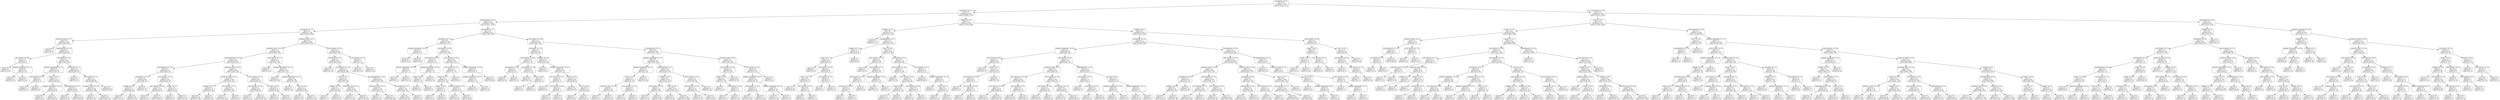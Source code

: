 digraph Tree {
node [shape=box, style="rounded", color="black", fontname=helvetica] ;
edge [fontname=helvetica] ;
0 [label="aromaticity <= 0.2\ngini = 0.4\nsamples = 7538\nvalue = [8739, 3177]"] ;
1 [label="aromaticity <= -0.3\ngini = 0.4\nsamples = 4764\nvalue = [5806, 1713]"] ;
0 -> 1 [labeldistance=2.5, labelangle=45, headlabel="True"] ;
2 [label="hydrophobicity <= 0.3\ngini = 0.4\nsamples = 2309\nvalue = [2472, 1204]"] ;
1 -> 2 ;
3 [label="aromaticity <= -1.5\ngini = 0.4\nsamples = 1730\nvalue = [2074, 665]"] ;
2 -> 3 ;
4 [label="isoelectric_point <= -1.7\ngini = 0.2\nsamples = 476\nvalue = [679, 68]"] ;
3 -> 4 ;
5 [label="gini = 0.0\nsamples = 2\nvalue = [0, 2]"] ;
4 -> 5 ;
6 [label="hydrophobicity <= -2.9\ngini = 0.2\nsamples = 474\nvalue = [679, 66]"] ;
4 -> 6 ;
7 [label="end_position <= -0.8\ngini = 0.5\nsamples = 7\nvalue = [4, 6]"] ;
6 -> 7 ;
8 [label="gini = 0.0\nsamples = 2\nvalue = [3, 0]"] ;
7 -> 8 ;
9 [label="kolaskar_tongaonkar <= -1.7\ngini = 0.2\nsamples = 5\nvalue = [1, 6]"] ;
7 -> 9 ;
10 [label="gini = 0.0\nsamples = 1\nvalue = [1, 0]"] ;
9 -> 10 ;
11 [label="gini = 0.0\nsamples = 4\nvalue = [0, 6]"] ;
9 -> 11 ;
12 [label="aromaticity <= -2.2\ngini = 0.1\nsamples = 467\nvalue = [675, 60]"] ;
6 -> 12 ;
13 [label="kolaskar_tongaonkar <= -2.2\ngini = 0.0\nsamples = 233\nvalue = [367, 9]"] ;
12 -> 13 ;
14 [label="start_position <= -0.7\ngini = 0.4\nsamples = 2\nvalue = [2, 1]"] ;
13 -> 14 ;
15 [label="gini = 0.0\nsamples = 1\nvalue = [0, 1]"] ;
14 -> 15 ;
16 [label="gini = 0.0\nsamples = 1\nvalue = [2, 0]"] ;
14 -> 16 ;
17 [label="parker <= -0.4\ngini = 0.0\nsamples = 231\nvalue = [365, 8]"] ;
13 -> 17 ;
18 [label="kolaskar_tongaonkar <= -0.4\ngini = 0.1\nsamples = 36\nvalue = [49, 4]"] ;
17 -> 18 ;
19 [label="gini = 0.0\nsamples = 1\nvalue = [0, 2]"] ;
18 -> 19 ;
20 [label="gini = 0.1\nsamples = 35\nvalue = [49, 2]"] ;
18 -> 20 ;
21 [label="hydrophobicity <= -0.7\ngini = 0.0\nsamples = 195\nvalue = [316, 4]"] ;
17 -> 21 ;
22 [label="gini = 0.1\nsamples = 51\nvalue = [72, 4]"] ;
21 -> 22 ;
23 [label="gini = 0.0\nsamples = 144\nvalue = [244, 0]"] ;
21 -> 23 ;
24 [label="aromaticity <= -2.1\ngini = 0.2\nsamples = 234\nvalue = [308, 51]"] ;
12 -> 24 ;
25 [label="gini = 0.0\nsamples = 3\nvalue = [0, 3]"] ;
24 -> 25 ;
26 [label="end_position <= 1.1\ngini = 0.2\nsamples = 231\nvalue = [308, 48]"] ;
24 -> 26 ;
27 [label="isoelectric_point <= -0.2\ngini = 0.3\nsamples = 189\nvalue = [251, 48]"] ;
26 -> 27 ;
28 [label="gini = 0.3\nsamples = 12\nvalue = [3, 13]"] ;
27 -> 28 ;
29 [label="gini = 0.2\nsamples = 177\nvalue = [248, 35]"] ;
27 -> 29 ;
30 [label="gini = 0.0\nsamples = 42\nvalue = [57, 0]"] ;
26 -> 30 ;
31 [label="isoelectric_point <= 0.7\ngini = 0.4\nsamples = 1254\nvalue = [1395, 597]"] ;
3 -> 31 ;
32 [label="isoelectric_point <= -0.2\ngini = 0.5\nsamples = 600\nvalue = [558, 393]"] ;
31 -> 32 ;
33 [label="hydrophobicity <= -0.7\ngini = 0.4\nsamples = 504\nvalue = [528, 271]"] ;
32 -> 33 ;
34 [label="hydrophobicity <= -0.8\ngini = 0.3\nsamples = 211\nvalue = [281, 53]"] ;
33 -> 34 ;
35 [label="aromaticity <= -0.7\ngini = 0.4\nsamples = 84\nvalue = [88, 43]"] ;
34 -> 35 ;
36 [label="stability <= 0.5\ngini = 0.4\nsamples = 73\nvalue = [88, 26]"] ;
35 -> 36 ;
37 [label="gini = 0.5\nsamples = 17\nvalue = [14, 17]"] ;
36 -> 37 ;
38 [label="gini = 0.2\nsamples = 56\nvalue = [74, 9]"] ;
36 -> 38 ;
39 [label="gini = 0.0\nsamples = 11\nvalue = [0, 17]"] ;
35 -> 39 ;
40 [label="chou_fasman <= 1.6\ngini = 0.1\nsamples = 127\nvalue = [193, 10]"] ;
34 -> 40 ;
41 [label="start_position <= -0.8\ngini = 0.0\nsamples = 115\nvalue = [179, 4]"] ;
40 -> 41 ;
42 [label="gini = 0.0\nsamples = 1\nvalue = [0, 1]"] ;
41 -> 42 ;
43 [label="gini = 0.0\nsamples = 114\nvalue = [179, 3]"] ;
41 -> 43 ;
44 [label="parker <= 1.2\ngini = 0.4\nsamples = 12\nvalue = [14, 6]"] ;
40 -> 44 ;
45 [label="gini = 0.3\nsamples = 2\nvalue = [1, 4]"] ;
44 -> 45 ;
46 [label="gini = 0.2\nsamples = 10\nvalue = [13, 2]"] ;
44 -> 46 ;
47 [label="isoelectric_point <= -0.6\ngini = 0.5\nsamples = 293\nvalue = [247, 218]"] ;
33 -> 47 ;
48 [label="isoelectric_point <= -1.2\ngini = 0.5\nsamples = 198\nvalue = [119, 191]"] ;
47 -> 48 ;
49 [label="stability <= 0.1\ngini = 0.5\nsamples = 77\nvalue = [72, 46]"] ;
48 -> 49 ;
50 [label="gini = 0.4\nsamples = 68\nvalue = [72, 34]"] ;
49 -> 50 ;
51 [label="gini = 0.0\nsamples = 9\nvalue = [0, 12]"] ;
49 -> 51 ;
52 [label="end_position <= 1.5\ngini = 0.4\nsamples = 121\nvalue = [47, 145]"] ;
48 -> 52 ;
53 [label="gini = 0.3\nsamples = 117\nvalue = [41, 143]"] ;
52 -> 53 ;
54 [label="gini = 0.4\nsamples = 4\nvalue = [6, 2]"] ;
52 -> 54 ;
55 [label="chou_fasman <= 1.1\ngini = 0.3\nsamples = 95\nvalue = [128, 27]"] ;
47 -> 55 ;
56 [label="chou_fasman <= -1.5\ngini = 0.2\nsamples = 85\nvalue = [118, 18]"] ;
55 -> 56 ;
57 [label="gini = 0.5\nsamples = 4\nvalue = [2, 2]"] ;
56 -> 57 ;
58 [label="gini = 0.2\nsamples = 81\nvalue = [116, 16]"] ;
56 -> 58 ;
59 [label="parker <= 0.9\ngini = 0.5\nsamples = 10\nvalue = [10, 9]"] ;
55 -> 59 ;
60 [label="gini = 0.0\nsamples = 6\nvalue = [0, 9]"] ;
59 -> 60 ;
61 [label="gini = 0.0\nsamples = 4\nvalue = [10, 0]"] ;
59 -> 61 ;
62 [label="chou_fasman <= -1.7\ngini = 0.3\nsamples = 96\nvalue = [30, 122]"] ;
32 -> 62 ;
63 [label="gini = 0.0\nsamples = 1\nvalue = [3, 0]"] ;
62 -> 63 ;
64 [label="kolaskar_tongaonkar <= -1.4\ngini = 0.3\nsamples = 95\nvalue = [27, 122]"] ;
62 -> 64 ;
65 [label="gini = 0.0\nsamples = 9\nvalue = [0, 19]"] ;
64 -> 65 ;
66 [label="kolaskar_tongaonkar <= -1.3\ngini = 0.3\nsamples = 86\nvalue = [27, 103]"] ;
64 -> 66 ;
67 [label="gini = 0.0\nsamples = 1\nvalue = [3, 0]"] ;
66 -> 67 ;
68 [label="emini <= -0.6\ngini = 0.3\nsamples = 85\nvalue = [24, 103]"] ;
66 -> 68 ;
69 [label="gini = 0.5\nsamples = 10\nvalue = [7, 8]"] ;
68 -> 69 ;
70 [label="gini = 0.3\nsamples = 75\nvalue = [17, 95]"] ;
68 -> 70 ;
71 [label="start_position <= 0.3\ngini = 0.3\nsamples = 654\nvalue = [837, 204]"] ;
31 -> 71 ;
72 [label="aromaticity <= -1.4\ngini = 0.3\nsamples = 647\nvalue = [836, 193]"] ;
71 -> 72 ;
73 [label="gini = 0.0\nsamples = 10\nvalue = [0, 13]"] ;
72 -> 73 ;
74 [label="end_position <= -0.8\ngini = 0.3\nsamples = 637\nvalue = [836, 180]"] ;
72 -> 74 ;
75 [label="emini <= -0.1\ngini = 0.4\nsamples = 83\nvalue = [97, 50]"] ;
74 -> 75 ;
76 [label="stability <= -0.8\ngini = 0.3\nsamples = 36\nvalue = [50, 10]"] ;
75 -> 76 ;
77 [label="gini = 0.5\nsamples = 7\nvalue = [7, 7]"] ;
76 -> 77 ;
78 [label="gini = 0.1\nsamples = 29\nvalue = [43, 3]"] ;
76 -> 78 ;
79 [label="isoelectric_point <= 1.2\ngini = 0.5\nsamples = 47\nvalue = [47, 40]"] ;
75 -> 79 ;
80 [label="gini = 0.5\nsamples = 19\nvalue = [13, 21]"] ;
79 -> 80 ;
81 [label="gini = 0.5\nsamples = 28\nvalue = [34, 19]"] ;
79 -> 81 ;
82 [label="hydrophobicity <= -0.8\ngini = 0.3\nsamples = 554\nvalue = [739, 130]"] ;
74 -> 82 ;
83 [label="isoelectric_point <= 1.3\ngini = 0.4\nsamples = 184\nvalue = [214, 77]"] ;
82 -> 83 ;
84 [label="gini = 0.5\nsamples = 13\nvalue = [8, 13]"] ;
83 -> 84 ;
85 [label="gini = 0.4\nsamples = 171\nvalue = [206, 64]"] ;
83 -> 85 ;
86 [label="aromaticity <= -0.5\ngini = 0.2\nsamples = 370\nvalue = [525, 53]"] ;
82 -> 86 ;
87 [label="gini = 0.2\nsamples = 363\nvalue = [518, 47]"] ;
86 -> 87 ;
88 [label="gini = 0.5\nsamples = 7\nvalue = [7, 6]"] ;
86 -> 88 ;
89 [label="chou_fasman <= 1.5\ngini = 0.2\nsamples = 7\nvalue = [1, 11]"] ;
71 -> 89 ;
90 [label="gini = 0.0\nsamples = 6\nvalue = [0, 11]"] ;
89 -> 90 ;
91 [label="gini = 0.0\nsamples = 1\nvalue = [1, 0]"] ;
89 -> 91 ;
92 [label="aromaticity <= -1.7\ngini = 0.5\nsamples = 579\nvalue = [398, 539]"] ;
2 -> 92 ;
93 [label="aromaticity <= -1.9\ngini = 0.4\nsamples = 100\nvalue = [117, 37]"] ;
92 -> 93 ;
94 [label="kolaskar_tongaonkar <= 0.4\ngini = 0.3\nsamples = 7\nvalue = [2, 9]"] ;
93 -> 94 ;
95 [label="gini = 0.0\nsamples = 2\nvalue = [2, 0]"] ;
94 -> 95 ;
96 [label="gini = 0.0\nsamples = 5\nvalue = [0, 9]"] ;
94 -> 96 ;
97 [label="end_position <= -0.8\ngini = 0.3\nsamples = 93\nvalue = [115, 28]"] ;
93 -> 97 ;
98 [label="chou_fasman <= -0.7\ngini = 0.2\nsamples = 9\nvalue = [2, 12]"] ;
97 -> 98 ;
99 [label="kolaskar_tongaonkar <= -0.4\ngini = 0.5\nsamples = 2\nvalue = [1, 1]"] ;
98 -> 99 ;
100 [label="gini = 0.0\nsamples = 1\nvalue = [0, 1]"] ;
99 -> 100 ;
101 [label="gini = 0.0\nsamples = 1\nvalue = [1, 0]"] ;
99 -> 101 ;
102 [label="kolaskar_tongaonkar <= -0.1\ngini = 0.2\nsamples = 7\nvalue = [1, 11]"] ;
98 -> 102 ;
103 [label="parker <= 0.4\ngini = 0.4\nsamples = 2\nvalue = [1, 2]"] ;
102 -> 103 ;
104 [label="gini = 0.0\nsamples = 1\nvalue = [1, 0]"] ;
103 -> 104 ;
105 [label="gini = 0.0\nsamples = 1\nvalue = [0, 2]"] ;
103 -> 105 ;
106 [label="gini = 0.0\nsamples = 5\nvalue = [0, 9]"] ;
102 -> 106 ;
107 [label="chou_fasman <= -0.1\ngini = 0.2\nsamples = 84\nvalue = [113, 16]"] ;
97 -> 107 ;
108 [label="chou_fasman <= -0.1\ngini = 0.3\nsamples = 57\nvalue = [71, 15]"] ;
107 -> 108 ;
109 [label="parker <= -1.5\ngini = 0.3\nsamples = 56\nvalue = [71, 13]"] ;
108 -> 109 ;
110 [label="parker <= -2.0\ngini = 0.4\nsamples = 3\nvalue = [1, 2]"] ;
109 -> 110 ;
111 [label="gini = 0.0\nsamples = 1\nvalue = [1, 0]"] ;
110 -> 111 ;
112 [label="gini = 0.0\nsamples = 2\nvalue = [0, 2]"] ;
110 -> 112 ;
113 [label="isoelectric_point <= -0.9\ngini = 0.2\nsamples = 53\nvalue = [70, 11]"] ;
109 -> 113 ;
114 [label="gini = 0.4\nsamples = 14\nvalue = [14, 5]"] ;
113 -> 114 ;
115 [label="gini = 0.2\nsamples = 39\nvalue = [56, 6]"] ;
113 -> 115 ;
116 [label="gini = 0.0\nsamples = 1\nvalue = [0, 2]"] ;
108 -> 116 ;
117 [label="kolaskar_tongaonkar <= -0.8\ngini = 0.0\nsamples = 27\nvalue = [42, 1]"] ;
107 -> 117 ;
118 [label="kolaskar_tongaonkar <= -1.1\ngini = 0.1\nsamples = 12\nvalue = [17, 1]"] ;
117 -> 118 ;
119 [label="gini = 0.0\nsamples = 11\nvalue = [17, 0]"] ;
118 -> 119 ;
120 [label="gini = 0.0\nsamples = 1\nvalue = [0, 1]"] ;
118 -> 120 ;
121 [label="gini = 0.0\nsamples = 15\nvalue = [25, 0]"] ;
117 -> 121 ;
122 [label="start_position <= -0.8\ngini = 0.5\nsamples = 479\nvalue = [281, 502]"] ;
92 -> 122 ;
123 [label="aromaticity <= -1.0\ngini = 0.5\nsamples = 45\nvalue = [50, 30]"] ;
122 -> 123 ;
124 [label="start_position <= -0.8\ngini = 0.4\nsamples = 12\nvalue = [7, 14]"] ;
123 -> 124 ;
125 [label="aromaticity <= -1.4\ngini = 0.3\nsamples = 3\nvalue = [5, 1]"] ;
124 -> 125 ;
126 [label="gini = 0.0\nsamples = 2\nvalue = [5, 0]"] ;
125 -> 126 ;
127 [label="gini = 0.0\nsamples = 1\nvalue = [0, 1]"] ;
125 -> 127 ;
128 [label="end_position <= -0.8\ngini = 0.2\nsamples = 9\nvalue = [2, 13]"] ;
124 -> 128 ;
129 [label="gini = 0.0\nsamples = 6\nvalue = [0, 12]"] ;
128 -> 129 ;
130 [label="emini <= -0.6\ngini = 0.4\nsamples = 3\nvalue = [2, 1]"] ;
128 -> 130 ;
131 [label="gini = 0.0\nsamples = 2\nvalue = [2, 0]"] ;
130 -> 131 ;
132 [label="gini = 0.0\nsamples = 1\nvalue = [0, 1]"] ;
130 -> 132 ;
133 [label="stability <= -0.5\ngini = 0.4\nsamples = 33\nvalue = [43, 16]"] ;
123 -> 133 ;
134 [label="gini = 0.0\nsamples = 3\nvalue = [0, 5]"] ;
133 -> 134 ;
135 [label="kolaskar_tongaonkar <= -0.3\ngini = 0.3\nsamples = 30\nvalue = [43, 11]"] ;
133 -> 135 ;
136 [label="chou_fasman <= -0.1\ngini = 0.5\nsamples = 6\nvalue = [5, 5]"] ;
135 -> 136 ;
137 [label="gini = 0.0\nsamples = 2\nvalue = [0, 4]"] ;
136 -> 137 ;
138 [label="chou_fasman <= 0.8\ngini = 0.3\nsamples = 4\nvalue = [5, 1]"] ;
136 -> 138 ;
139 [label="gini = 0.4\nsamples = 2\nvalue = [2, 1]"] ;
138 -> 139 ;
140 [label="gini = 0.0\nsamples = 2\nvalue = [3, 0]"] ;
138 -> 140 ;
141 [label="parker <= -0.6\ngini = 0.2\nsamples = 24\nvalue = [38, 6]"] ;
135 -> 141 ;
142 [label="gini = 0.0\nsamples = 12\nvalue = [22, 0]"] ;
141 -> 142 ;
143 [label="emini <= -0.4\ngini = 0.4\nsamples = 12\nvalue = [16, 6]"] ;
141 -> 143 ;
144 [label="gini = 0.4\nsamples = 5\nvalue = [3, 6]"] ;
143 -> 144 ;
145 [label="gini = 0.0\nsamples = 7\nvalue = [13, 0]"] ;
143 -> 145 ;
146 [label="hydrophobicity <= 1.1\ngini = 0.4\nsamples = 434\nvalue = [231, 472]"] ;
122 -> 146 ;
147 [label="kolaskar_tongaonkar <= -1.2\ngini = 0.5\nsamples = 322\nvalue = [207, 310]"] ;
146 -> 147 ;
148 [label="kolaskar_tongaonkar <= -1.5\ngini = 0.2\nsamples = 25\nvalue = [5, 33]"] ;
147 -> 148 ;
149 [label="emini <= 1.4\ngini = 0.4\nsamples = 14\nvalue = [5, 17]"] ;
148 -> 149 ;
150 [label="isoelectric_point <= -1.1\ngini = 0.1\nsamples = 10\nvalue = [1, 15]"] ;
149 -> 150 ;
151 [label="gini = 0.5\nsamples = 2\nvalue = [1, 1]"] ;
150 -> 151 ;
152 [label="gini = 0.0\nsamples = 8\nvalue = [0, 14]"] ;
150 -> 152 ;
153 [label="start_position <= -0.1\ngini = 0.4\nsamples = 4\nvalue = [4, 2]"] ;
149 -> 153 ;
154 [label="gini = 0.0\nsamples = 2\nvalue = [4, 0]"] ;
153 -> 154 ;
155 [label="gini = 0.0\nsamples = 2\nvalue = [0, 2]"] ;
153 -> 155 ;
156 [label="gini = 0.0\nsamples = 11\nvalue = [0, 16]"] ;
148 -> 156 ;
157 [label="hydrophobicity <= 1.1\ngini = 0.5\nsamples = 297\nvalue = [202, 277]"] ;
147 -> 157 ;
158 [label="stability <= -0.6\ngini = 0.5\nsamples = 255\nvalue = [153, 257]"] ;
157 -> 158 ;
159 [label="end_position <= -0.6\ngini = 0.1\nsamples = 29\nvalue = [3, 40]"] ;
158 -> 159 ;
160 [label="gini = 0.0\nsamples = 3\nvalue = [3, 0]"] ;
159 -> 160 ;
161 [label="gini = 0.0\nsamples = 26\nvalue = [0, 40]"] ;
159 -> 161 ;
162 [label="emini <= -0.6\ngini = 0.5\nsamples = 226\nvalue = [150, 217]"] ;
158 -> 162 ;
163 [label="gini = 0.4\nsamples = 22\nvalue = [27, 9]"] ;
162 -> 163 ;
164 [label="gini = 0.5\nsamples = 204\nvalue = [123, 208]"] ;
162 -> 164 ;
165 [label="start_position <= -0.1\ngini = 0.4\nsamples = 42\nvalue = [49, 20]"] ;
157 -> 165 ;
166 [label="start_position <= -0.5\ngini = 0.3\nsamples = 36\nvalue = [49, 10]"] ;
165 -> 166 ;
167 [label="gini = 0.4\nsamples = 16\nvalue = [17, 8]"] ;
166 -> 167 ;
168 [label="gini = 0.1\nsamples = 20\nvalue = [32, 2]"] ;
166 -> 168 ;
169 [label="gini = 0.0\nsamples = 6\nvalue = [0, 10]"] ;
165 -> 169 ;
170 [label="isoelectric_point <= 0.5\ngini = 0.2\nsamples = 112\nvalue = [24, 162]"] ;
146 -> 170 ;
171 [label="end_position <= -0.6\ngini = 0.0\nsamples = 51\nvalue = [1, 87]"] ;
170 -> 171 ;
172 [label="parker <= 0.8\ngini = 0.1\nsamples = 9\nvalue = [1, 16]"] ;
171 -> 172 ;
173 [label="gini = 0.0\nsamples = 7\nvalue = [0, 15]"] ;
172 -> 173 ;
174 [label="start_position <= -0.7\ngini = 0.5\nsamples = 2\nvalue = [1, 1]"] ;
172 -> 174 ;
175 [label="gini = 0.0\nsamples = 1\nvalue = [0, 1]"] ;
174 -> 175 ;
176 [label="gini = 0.0\nsamples = 1\nvalue = [1, 0]"] ;
174 -> 176 ;
177 [label="gini = 0.0\nsamples = 42\nvalue = [0, 71]"] ;
171 -> 177 ;
178 [label="chou_fasman <= 2.4\ngini = 0.4\nsamples = 61\nvalue = [23, 75]"] ;
170 -> 178 ;
179 [label="kolaskar_tongaonkar <= 0.7\ngini = 0.3\nsamples = 60\nvalue = [19, 75]"] ;
178 -> 179 ;
180 [label="end_position <= -0.2\ngini = 0.4\nsamples = 37\nvalue = [18, 43]"] ;
179 -> 180 ;
181 [label="gini = 0.2\nsamples = 16\nvalue = [3, 23]"] ;
180 -> 181 ;
182 [label="gini = 0.5\nsamples = 21\nvalue = [15, 20]"] ;
180 -> 182 ;
183 [label="kolaskar_tongaonkar <= 1.4\ngini = 0.1\nsamples = 23\nvalue = [1, 32]"] ;
179 -> 183 ;
184 [label="gini = 0.0\nsamples = 17\nvalue = [0, 24]"] ;
183 -> 184 ;
185 [label="gini = 0.2\nsamples = 6\nvalue = [1, 8]"] ;
183 -> 185 ;
186 [label="gini = 0.0\nsamples = 1\nvalue = [4, 0]"] ;
178 -> 186 ;
187 [label="stability <= -1.0\ngini = 0.2\nsamples = 2455\nvalue = [3334, 509]"] ;
1 -> 187 ;
188 [label="stability <= -1.8\ngini = 0.5\nsamples = 134\nvalue = [113, 95]"] ;
187 -> 188 ;
189 [label="gini = 0.0\nsamples = 11\nvalue = [0, 17]"] ;
188 -> 189 ;
190 [label="hydrophobicity <= 0.7\ngini = 0.5\nsamples = 123\nvalue = [113, 78]"] ;
188 -> 190 ;
191 [label="stability <= -1.4\ngini = 0.3\nsamples = 37\nvalue = [42, 8]"] ;
190 -> 191 ;
192 [label="parker <= -1.3\ngini = 0.2\nsamples = 35\nvalue = [42, 4]"] ;
191 -> 192 ;
193 [label="gini = 0.0\nsamples = 1\nvalue = [0, 2]"] ;
192 -> 193 ;
194 [label="start_position <= -0.1\ngini = 0.1\nsamples = 34\nvalue = [42, 2]"] ;
192 -> 194 ;
195 [label="emini <= 0.7\ngini = 0.0\nsamples = 31\nvalue = [39, 1]"] ;
194 -> 195 ;
196 [label="gini = 0.0\nsamples = 28\nvalue = [36, 0]"] ;
195 -> 196 ;
197 [label="chou_fasman <= -0.3\ngini = 0.4\nsamples = 3\nvalue = [3, 1]"] ;
195 -> 197 ;
198 [label="gini = 0.0\nsamples = 1\nvalue = [2, 0]"] ;
197 -> 198 ;
199 [label="gini = 0.5\nsamples = 2\nvalue = [1, 1]"] ;
197 -> 199 ;
200 [label="end_position <= -0.1\ngini = 0.4\nsamples = 3\nvalue = [3, 1]"] ;
194 -> 200 ;
201 [label="gini = 0.0\nsamples = 1\nvalue = [0, 1]"] ;
200 -> 201 ;
202 [label="gini = 0.0\nsamples = 2\nvalue = [3, 0]"] ;
200 -> 202 ;
203 [label="gini = 0.0\nsamples = 2\nvalue = [0, 4]"] ;
191 -> 203 ;
204 [label="emini <= -0.4\ngini = 0.5\nsamples = 86\nvalue = [71, 70]"] ;
190 -> 204 ;
205 [label="chou_fasman <= -2.4\ngini = 0.3\nsamples = 16\nvalue = [7, 24]"] ;
204 -> 205 ;
206 [label="gini = 0.0\nsamples = 1\nvalue = [2, 0]"] ;
205 -> 206 ;
207 [label="end_position <= -0.7\ngini = 0.3\nsamples = 15\nvalue = [5, 24]"] ;
205 -> 207 ;
208 [label="start_position <= -0.7\ngini = 0.5\nsamples = 6\nvalue = [4, 7]"] ;
207 -> 208 ;
209 [label="chou_fasman <= -0.1\ngini = 0.2\nsamples = 4\nvalue = [1, 7]"] ;
208 -> 209 ;
210 [label="gini = 0.0\nsamples = 3\nvalue = [0, 7]"] ;
209 -> 210 ;
211 [label="gini = 0.0\nsamples = 1\nvalue = [1, 0]"] ;
209 -> 211 ;
212 [label="gini = 0.0\nsamples = 2\nvalue = [3, 0]"] ;
208 -> 212 ;
213 [label="kolaskar_tongaonkar <= 1.6\ngini = 0.1\nsamples = 9\nvalue = [1, 17]"] ;
207 -> 213 ;
214 [label="gini = 0.0\nsamples = 8\nvalue = [0, 17]"] ;
213 -> 214 ;
215 [label="gini = 0.0\nsamples = 1\nvalue = [1, 0]"] ;
213 -> 215 ;
216 [label="end_position <= 0.1\ngini = 0.5\nsamples = 70\nvalue = [64, 46]"] ;
204 -> 216 ;
217 [label="start_position <= -0.8\ngini = 0.5\nsamples = 51\nvalue = [33, 44]"] ;
216 -> 217 ;
218 [label="gini = 0.0\nsamples = 4\nvalue = [5, 0]"] ;
217 -> 218 ;
219 [label="chou_fasman <= 0.1\ngini = 0.5\nsamples = 47\nvalue = [28, 44]"] ;
217 -> 219 ;
220 [label="parker <= 0.4\ngini = 0.4\nsamples = 33\nvalue = [14, 37]"] ;
219 -> 220 ;
221 [label="gini = 0.5\nsamples = 25\nvalue = [14, 23]"] ;
220 -> 221 ;
222 [label="gini = 0.0\nsamples = 8\nvalue = [0, 14]"] ;
220 -> 222 ;
223 [label="end_position <= -0.6\ngini = 0.4\nsamples = 14\nvalue = [14, 7]"] ;
219 -> 223 ;
224 [label="gini = 0.2\nsamples = 5\nvalue = [1, 6]"] ;
223 -> 224 ;
225 [label="gini = 0.1\nsamples = 9\nvalue = [13, 1]"] ;
223 -> 225 ;
226 [label="end_position <= 0.3\ngini = 0.1\nsamples = 19\nvalue = [31, 2]"] ;
216 -> 226 ;
227 [label="gini = 0.0\nsamples = 10\nvalue = [18, 0]"] ;
226 -> 227 ;
228 [label="kolaskar_tongaonkar <= -1.0\ngini = 0.2\nsamples = 9\nvalue = [13, 2]"] ;
226 -> 228 ;
229 [label="gini = 0.0\nsamples = 1\nvalue = [0, 1]"] ;
228 -> 229 ;
230 [label="parker <= 1.0\ngini = 0.1\nsamples = 8\nvalue = [13, 1]"] ;
228 -> 230 ;
231 [label="gini = 0.0\nsamples = 7\nvalue = [13, 0]"] ;
230 -> 231 ;
232 [label="gini = 0.0\nsamples = 1\nvalue = [0, 1]"] ;
230 -> 232 ;
233 [label="stability <= 0.8\ngini = 0.2\nsamples = 2321\nvalue = [3221, 414]"] ;
187 -> 233 ;
234 [label="aromaticity <= -0.2\ngini = 0.2\nsamples = 2292\nvalue = [3203, 383]"] ;
233 -> 234 ;
235 [label="kolaskar_tongaonkar <= -2.0\ngini = 0.1\nsamples = 649\nvalue = [967, 42]"] ;
234 -> 235 ;
236 [label="chou_fasman <= 0.0\ngini = 0.5\nsamples = 12\nvalue = [14, 8]"] ;
235 -> 236 ;
237 [label="gini = 0.0\nsamples = 2\nvalue = [0, 4]"] ;
236 -> 237 ;
238 [label="parker <= 1.1\ngini = 0.3\nsamples = 10\nvalue = [14, 4]"] ;
236 -> 238 ;
239 [label="end_position <= -0.4\ngini = 0.5\nsamples = 4\nvalue = [3, 4]"] ;
238 -> 239 ;
240 [label="gini = 0.0\nsamples = 2\nvalue = [2, 0]"] ;
239 -> 240 ;
241 [label="end_position <= -0.0\ngini = 0.3\nsamples = 2\nvalue = [1, 4]"] ;
239 -> 241 ;
242 [label="gini = 0.0\nsamples = 1\nvalue = [0, 4]"] ;
241 -> 242 ;
243 [label="gini = 0.0\nsamples = 1\nvalue = [1, 0]"] ;
241 -> 243 ;
244 [label="gini = 0.0\nsamples = 6\nvalue = [11, 0]"] ;
238 -> 244 ;
245 [label="end_position <= 0.2\ngini = 0.1\nsamples = 637\nvalue = [953, 34]"] ;
235 -> 245 ;
246 [label="isoelectric_point <= 0.1\ngini = 0.1\nsamples = 557\nvalue = [839, 25]"] ;
245 -> 246 ;
247 [label="start_position <= -0.3\ngini = 0.0\nsamples = 368\nvalue = [560, 10]"] ;
246 -> 247 ;
248 [label="chou_fasman <= -0.6\ngini = 0.1\nsamples = 195\nvalue = [288, 9]"] ;
247 -> 248 ;
249 [label="gini = 0.1\nsamples = 56\nvalue = [81, 6]"] ;
248 -> 249 ;
250 [label="gini = 0.0\nsamples = 139\nvalue = [207, 3]"] ;
248 -> 250 ;
251 [label="start_position <= 0.1\ngini = 0.0\nsamples = 173\nvalue = [272, 1]"] ;
247 -> 251 ;
252 [label="gini = 0.0\nsamples = 138\nvalue = [222, 0]"] ;
251 -> 252 ;
253 [label="gini = 0.0\nsamples = 35\nvalue = [50, 1]"] ;
251 -> 253 ;
254 [label="start_position <= -0.6\ngini = 0.1\nsamples = 189\nvalue = [279, 15]"] ;
246 -> 254 ;
255 [label="end_position <= -0.6\ngini = 0.2\nsamples = 69\nvalue = [99, 13]"] ;
254 -> 255 ;
256 [label="gini = 0.1\nsamples = 62\nvalue = [94, 5]"] ;
255 -> 256 ;
257 [label="gini = 0.5\nsamples = 7\nvalue = [5, 8]"] ;
255 -> 257 ;
258 [label="end_position <= -0.5\ngini = 0.0\nsamples = 120\nvalue = [180, 2]"] ;
254 -> 258 ;
259 [label="gini = 0.1\nsamples = 45\nvalue = [72, 2]"] ;
258 -> 259 ;
260 [label="gini = 0.0\nsamples = 75\nvalue = [108, 0]"] ;
258 -> 260 ;
261 [label="hydrophobicity <= 0.2\ngini = 0.1\nsamples = 80\nvalue = [114, 9]"] ;
245 -> 261 ;
262 [label="end_position <= 0.3\ngini = 0.1\nsamples = 72\nvalue = [107, 4]"] ;
261 -> 262 ;
263 [label="gini = 0.0\nsamples = 1\nvalue = [0, 3]"] ;
262 -> 263 ;
264 [label="end_position <= 0.3\ngini = 0.0\nsamples = 71\nvalue = [107, 1]"] ;
262 -> 264 ;
265 [label="gini = 0.1\nsamples = 9\nvalue = [12, 1]"] ;
264 -> 265 ;
266 [label="gini = 0.0\nsamples = 62\nvalue = [95, 0]"] ;
264 -> 266 ;
267 [label="emini <= 0.1\ngini = 0.5\nsamples = 8\nvalue = [7, 5]"] ;
261 -> 267 ;
268 [label="kolaskar_tongaonkar <= -0.3\ngini = 0.4\nsamples = 4\nvalue = [2, 4]"] ;
267 -> 268 ;
269 [label="gini = 0.0\nsamples = 2\nvalue = [0, 4]"] ;
268 -> 269 ;
270 [label="gini = 0.0\nsamples = 2\nvalue = [2, 0]"] ;
268 -> 270 ;
271 [label="kolaskar_tongaonkar <= -1.2\ngini = 0.3\nsamples = 4\nvalue = [5, 1]"] ;
267 -> 271 ;
272 [label="gini = 0.0\nsamples = 3\nvalue = [5, 0]"] ;
271 -> 272 ;
273 [label="gini = 0.0\nsamples = 1\nvalue = [0, 1]"] ;
271 -> 273 ;
274 [label="hydrophobicity <= 0.9\ngini = 0.2\nsamples = 1643\nvalue = [2236, 341]"] ;
234 -> 274 ;
275 [label="start_position <= -0.3\ngini = 0.2\nsamples = 1620\nvalue = [2226, 314]"] ;
274 -> 275 ;
276 [label="isoelectric_point <= -0.6\ngini = 0.3\nsamples = 602\nvalue = [811, 155]"] ;
275 -> 276 ;
277 [label="aromaticity <= 0.0\ngini = 0.5\nsamples = 43\nvalue = [27, 42]"] ;
276 -> 277 ;
278 [label="stability <= -0.2\ngini = 0.5\nsamples = 30\nvalue = [27, 21]"] ;
277 -> 278 ;
279 [label="gini = 0.2\nsamples = 17\nvalue = [23, 3]"] ;
278 -> 279 ;
280 [label="gini = 0.3\nsamples = 13\nvalue = [4, 18]"] ;
278 -> 280 ;
281 [label="gini = 0.0\nsamples = 13\nvalue = [0, 21]"] ;
277 -> 281 ;
282 [label="start_position <= -0.5\ngini = 0.2\nsamples = 559\nvalue = [784, 113]"] ;
276 -> 282 ;
283 [label="chou_fasman <= 1.8\ngini = 0.2\nsamples = 380\nvalue = [561, 51]"] ;
282 -> 283 ;
284 [label="gini = 0.1\nsamples = 377\nvalue = [561, 48]"] ;
283 -> 284 ;
285 [label="gini = 0.0\nsamples = 3\nvalue = [0, 3]"] ;
283 -> 285 ;
286 [label="start_position <= -0.5\ngini = 0.3\nsamples = 179\nvalue = [223, 62]"] ;
282 -> 286 ;
287 [label="gini = 0.5\nsamples = 25\nvalue = [18, 23]"] ;
286 -> 287 ;
288 [label="gini = 0.3\nsamples = 154\nvalue = [205, 39]"] ;
286 -> 288 ;
289 [label="isoelectric_point <= -0.6\ngini = 0.2\nsamples = 1018\nvalue = [1415, 159]"] ;
275 -> 289 ;
290 [label="aromaticity <= 0.0\ngini = 0.5\nsamples = 73\nvalue = [55, 56]"] ;
289 -> 290 ;
291 [label="start_position <= 0.2\ngini = 0.5\nsamples = 54\nvalue = [53, 28]"] ;
290 -> 291 ;
292 [label="gini = 0.3\nsamples = 40\nvalue = [49, 13]"] ;
291 -> 292 ;
293 [label="gini = 0.3\nsamples = 14\nvalue = [4, 15]"] ;
291 -> 293 ;
294 [label="chou_fasman <= 1.3\ngini = 0.1\nsamples = 19\nvalue = [2, 28]"] ;
290 -> 294 ;
295 [label="gini = 0.0\nsamples = 17\nvalue = [0, 26]"] ;
294 -> 295 ;
296 [label="gini = 0.5\nsamples = 2\nvalue = [2, 2]"] ;
294 -> 296 ;
297 [label="parker <= 2.4\ngini = 0.1\nsamples = 945\nvalue = [1360, 103]"] ;
289 -> 297 ;
298 [label="start_position <= 1.2\ngini = 0.1\nsamples = 944\nvalue = [1360, 101]"] ;
297 -> 298 ;
299 [label="gini = 0.1\nsamples = 875\nvalue = [1278, 82]"] ;
298 -> 299 ;
300 [label="gini = 0.3\nsamples = 69\nvalue = [82, 19]"] ;
298 -> 300 ;
301 [label="gini = 0.0\nsamples = 1\nvalue = [0, 2]"] ;
297 -> 301 ;
302 [label="hydrophobicity <= 1.3\ngini = 0.4\nsamples = 23\nvalue = [10, 27]"] ;
274 -> 302 ;
303 [label="gini = 0.0\nsamples = 12\nvalue = [0, 21]"] ;
302 -> 303 ;
304 [label="isoelectric_point <= -0.1\ngini = 0.5\nsamples = 11\nvalue = [10, 6]"] ;
302 -> 304 ;
305 [label="emini <= -0.2\ngini = 0.5\nsamples = 5\nvalue = [3, 4]"] ;
304 -> 305 ;
306 [label="gini = 0.0\nsamples = 1\nvalue = [2, 0]"] ;
305 -> 306 ;
307 [label="kolaskar_tongaonkar <= 0.1\ngini = 0.3\nsamples = 4\nvalue = [1, 4]"] ;
305 -> 307 ;
308 [label="gini = 0.0\nsamples = 3\nvalue = [0, 4]"] ;
307 -> 308 ;
309 [label="gini = 0.0\nsamples = 1\nvalue = [1, 0]"] ;
307 -> 309 ;
310 [label="chou_fasman <= -0.9\ngini = 0.3\nsamples = 6\nvalue = [7, 2]"] ;
304 -> 310 ;
311 [label="gini = 0.0\nsamples = 1\nvalue = [0, 1]"] ;
310 -> 311 ;
312 [label="kolaskar_tongaonkar <= 1.6\ngini = 0.2\nsamples = 5\nvalue = [7, 1]"] ;
310 -> 312 ;
313 [label="gini = 0.0\nsamples = 4\nvalue = [7, 0]"] ;
312 -> 313 ;
314 [label="gini = 0.0\nsamples = 1\nvalue = [0, 1]"] ;
312 -> 314 ;
315 [label="start_position <= -0.8\ngini = 0.5\nsamples = 29\nvalue = [18, 31]"] ;
233 -> 315 ;
316 [label="parker <= 0.2\ngini = 0.4\nsamples = 7\nvalue = [10, 5]"] ;
315 -> 316 ;
317 [label="parker <= 0.0\ngini = 0.2\nsamples = 4\nvalue = [7, 1]"] ;
316 -> 317 ;
318 [label="gini = 0.0\nsamples = 1\nvalue = [0, 1]"] ;
317 -> 318 ;
319 [label="gini = 0.0\nsamples = 3\nvalue = [7, 0]"] ;
317 -> 319 ;
320 [label="chou_fasman <= 1.6\ngini = 0.5\nsamples = 3\nvalue = [3, 4]"] ;
316 -> 320 ;
321 [label="gini = 0.0\nsamples = 1\nvalue = [0, 4]"] ;
320 -> 321 ;
322 [label="gini = 0.0\nsamples = 2\nvalue = [3, 0]"] ;
320 -> 322 ;
323 [label="emini <= -0.3\ngini = 0.4\nsamples = 22\nvalue = [8, 26]"] ;
315 -> 323 ;
324 [label="end_position <= -0.6\ngini = 0.4\nsamples = 6\nvalue = [8, 4]"] ;
323 -> 324 ;
325 [label="gini = 0.0\nsamples = 2\nvalue = [0, 3]"] ;
324 -> 325 ;
326 [label="chou_fasman <= -1.4\ngini = 0.2\nsamples = 4\nvalue = [8, 1]"] ;
324 -> 326 ;
327 [label="gini = 0.0\nsamples = 1\nvalue = [0, 1]"] ;
326 -> 327 ;
328 [label="gini = 0.0\nsamples = 3\nvalue = [8, 0]"] ;
326 -> 328 ;
329 [label="gini = 0.0\nsamples = 16\nvalue = [0, 22]"] ;
323 -> 329 ;
330 [label="end_position <= 0.8\ngini = 0.4\nsamples = 2774\nvalue = [2933, 1464]"] ;
0 -> 330 [labeldistance=2.5, labelangle=-45, headlabel="False"] ;
331 [label="emini <= -0.4\ngini = 0.5\nsamples = 2147\nvalue = [2136, 1262]"] ;
330 -> 331 ;
332 [label="parker <= -2.5\ngini = 0.4\nsamples = 858\nvalue = [968, 398]"] ;
331 -> 332 ;
333 [label="isoelectric_point <= 1.0\ngini = 0.1\nsamples = 54\nvalue = [83, 5]"] ;
332 -> 333 ;
334 [label="hydrophobicity <= -0.2\ngini = 0.0\nsamples = 51\nvalue = [82, 2]"] ;
333 -> 334 ;
335 [label="aromaticity <= 0.7\ngini = 0.5\nsamples = 2\nvalue = [2, 2]"] ;
334 -> 335 ;
336 [label="gini = 0.0\nsamples = 1\nvalue = [0, 2]"] ;
335 -> 336 ;
337 [label="gini = 0.0\nsamples = 1\nvalue = [2, 0]"] ;
335 -> 337 ;
338 [label="gini = 0.0\nsamples = 49\nvalue = [80, 0]"] ;
334 -> 338 ;
339 [label="chou_fasman <= -1.4\ngini = 0.4\nsamples = 3\nvalue = [1, 3]"] ;
333 -> 339 ;
340 [label="gini = 0.0\nsamples = 2\nvalue = [0, 3]"] ;
339 -> 340 ;
341 [label="gini = 0.0\nsamples = 1\nvalue = [1, 0]"] ;
339 -> 341 ;
342 [label="parker <= -1.3\ngini = 0.4\nsamples = 804\nvalue = [885, 393]"] ;
332 -> 342 ;
343 [label="end_position <= -0.8\ngini = 0.5\nsamples = 141\nvalue = [115, 106]"] ;
342 -> 343 ;
344 [label="chou_fasman <= -1.5\ngini = 0.3\nsamples = 25\nvalue = [29, 7]"] ;
343 -> 344 ;
345 [label="isoelectric_point <= -0.8\ngini = 0.4\nsamples = 3\nvalue = [1, 3]"] ;
344 -> 345 ;
346 [label="gini = 0.0\nsamples = 2\nvalue = [0, 3]"] ;
345 -> 346 ;
347 [label="gini = 0.0\nsamples = 1\nvalue = [1, 0]"] ;
345 -> 347 ;
348 [label="isoelectric_point <= -0.8\ngini = 0.2\nsamples = 22\nvalue = [28, 4]"] ;
344 -> 348 ;
349 [label="stability <= -1.1\ngini = 0.4\nsamples = 2\nvalue = [1, 2]"] ;
348 -> 349 ;
350 [label="gini = 0.0\nsamples = 1\nvalue = [0, 2]"] ;
349 -> 350 ;
351 [label="gini = 0.0\nsamples = 1\nvalue = [1, 0]"] ;
349 -> 351 ;
352 [label="parker <= -2.4\ngini = 0.1\nsamples = 20\nvalue = [27, 2]"] ;
348 -> 352 ;
353 [label="gini = 0.0\nsamples = 1\nvalue = [0, 1]"] ;
352 -> 353 ;
354 [label="aromaticity <= 0.7\ngini = 0.1\nsamples = 19\nvalue = [27, 1]"] ;
352 -> 354 ;
355 [label="gini = 0.2\nsamples = 7\nvalue = [9, 1]"] ;
354 -> 355 ;
356 [label="gini = 0.0\nsamples = 12\nvalue = [18, 0]"] ;
354 -> 356 ;
357 [label="end_position <= -0.4\ngini = 0.5\nsamples = 116\nvalue = [86, 99]"] ;
343 -> 357 ;
358 [label="aromaticity <= 0.7\ngini = 0.4\nsamples = 51\nvalue = [22, 62]"] ;
357 -> 358 ;
359 [label="kolaskar_tongaonkar <= 2.6\ngini = 0.3\nsamples = 29\nvalue = [8, 44]"] ;
358 -> 359 ;
360 [label="chou_fasman <= -0.9\ngini = 0.2\nsamples = 28\nvalue = [6, 44]"] ;
359 -> 360 ;
361 [label="gini = 0.3\nsamples = 12\nvalue = [4, 16]"] ;
360 -> 361 ;
362 [label="gini = 0.1\nsamples = 16\nvalue = [2, 28]"] ;
360 -> 362 ;
363 [label="gini = 0.0\nsamples = 1\nvalue = [2, 0]"] ;
359 -> 363 ;
364 [label="isoelectric_point <= -0.5\ngini = 0.5\nsamples = 22\nvalue = [14, 18]"] ;
358 -> 364 ;
365 [label="kolaskar_tongaonkar <= -0.1\ngini = 0.2\nsamples = 10\nvalue = [2, 15]"] ;
364 -> 365 ;
366 [label="gini = 0.0\nsamples = 1\nvalue = [1, 0]"] ;
365 -> 366 ;
367 [label="gini = 0.1\nsamples = 9\nvalue = [1, 15]"] ;
365 -> 367 ;
368 [label="emini <= -0.5\ngini = 0.3\nsamples = 12\nvalue = [12, 3]"] ;
364 -> 368 ;
369 [label="gini = 0.0\nsamples = 8\nvalue = [11, 0]"] ;
368 -> 369 ;
370 [label="gini = 0.4\nsamples = 4\nvalue = [1, 3]"] ;
368 -> 370 ;
371 [label="emini <= -0.4\ngini = 0.5\nsamples = 65\nvalue = [64, 37]"] ;
357 -> 371 ;
372 [label="start_position <= 0.0\ngini = 0.4\nsamples = 56\nvalue = [60, 25]"] ;
371 -> 372 ;
373 [label="stability <= -0.4\ngini = 0.2\nsamples = 23\nvalue = [29, 3]"] ;
372 -> 373 ;
374 [label="gini = 0.4\nsamples = 9\nvalue = [7, 3]"] ;
373 -> 374 ;
375 [label="gini = 0.0\nsamples = 14\nvalue = [22, 0]"] ;
373 -> 375 ;
376 [label="stability <= -0.4\ngini = 0.5\nsamples = 33\nvalue = [31, 22]"] ;
372 -> 376 ;
377 [label="gini = 0.2\nsamples = 11\nvalue = [14, 2]"] ;
376 -> 377 ;
378 [label="gini = 0.5\nsamples = 22\nvalue = [17, 20]"] ;
376 -> 378 ;
379 [label="chou_fasman <= -0.7\ngini = 0.4\nsamples = 9\nvalue = [4, 12]"] ;
371 -> 379 ;
380 [label="aromaticity <= 1.7\ngini = 0.1\nsamples = 7\nvalue = [1, 12]"] ;
379 -> 380 ;
381 [label="gini = 0.0\nsamples = 4\nvalue = [0, 7]"] ;
380 -> 381 ;
382 [label="gini = 0.3\nsamples = 3\nvalue = [1, 5]"] ;
380 -> 382 ;
383 [label="gini = 0.0\nsamples = 2\nvalue = [3, 0]"] ;
379 -> 383 ;
384 [label="hydrophobicity <= -0.9\ngini = 0.4\nsamples = 663\nvalue = [770, 287]"] ;
342 -> 384 ;
385 [label="gini = 0.0\nsamples = 13\nvalue = [0, 21]"] ;
384 -> 385 ;
386 [label="chou_fasman <= 2.4\ngini = 0.4\nsamples = 650\nvalue = [770, 266]"] ;
384 -> 386 ;
387 [label="stability <= -1.1\ngini = 0.4\nsamples = 646\nvalue = [770, 259]"] ;
386 -> 387 ;
388 [label="isoelectric_point <= -0.7\ngini = 0.5\nsamples = 48\nvalue = [38, 34]"] ;
387 -> 388 ;
389 [label="gini = 0.0\nsamples = 4\nvalue = [0, 7]"] ;
388 -> 389 ;
390 [label="parker <= -0.8\ngini = 0.5\nsamples = 44\nvalue = [38, 27]"] ;
388 -> 390 ;
391 [label="gini = 0.0\nsamples = 9\nvalue = [15, 0]"] ;
390 -> 391 ;
392 [label="gini = 0.5\nsamples = 35\nvalue = [23, 27]"] ;
390 -> 392 ;
393 [label="stability <= -0.7\ngini = 0.4\nsamples = 598\nvalue = [732, 225]"] ;
387 -> 393 ;
394 [label="aromaticity <= 0.4\ngini = 0.2\nsamples = 92\nvalue = [124, 12]"] ;
393 -> 394 ;
395 [label="gini = 0.0\nsamples = 1\nvalue = [0, 1]"] ;
394 -> 395 ;
396 [label="gini = 0.1\nsamples = 91\nvalue = [124, 11]"] ;
394 -> 396 ;
397 [label="isoelectric_point <= -0.8\ngini = 0.4\nsamples = 506\nvalue = [608, 213]"] ;
393 -> 397 ;
398 [label="gini = 0.5\nsamples = 84\nvalue = [85, 54]"] ;
397 -> 398 ;
399 [label="gini = 0.4\nsamples = 422\nvalue = [523, 159]"] ;
397 -> 399 ;
400 [label="gini = 0.0\nsamples = 4\nvalue = [0, 7]"] ;
386 -> 400 ;
401 [label="hydrophobicity <= -0.8\ngini = 0.5\nsamples = 1289\nvalue = [1168, 864]"] ;
331 -> 401 ;
402 [label="emini <= -0.4\ngini = 0.1\nsamples = 16\nvalue = [1, 27]"] ;
401 -> 402 ;
403 [label="hydrophobicity <= -1.9\ngini = 0.5\nsamples = 2\nvalue = [1, 1]"] ;
402 -> 403 ;
404 [label="gini = 0.0\nsamples = 1\nvalue = [1, 0]"] ;
403 -> 404 ;
405 [label="gini = 0.0\nsamples = 1\nvalue = [0, 1]"] ;
403 -> 405 ;
406 [label="gini = 0.0\nsamples = 14\nvalue = [0, 26]"] ;
402 -> 406 ;
407 [label="kolaskar_tongaonkar <= -1.3\ngini = 0.5\nsamples = 1273\nvalue = [1167, 837]"] ;
401 -> 407 ;
408 [label="start_position <= -0.7\ngini = 0.5\nsamples = 117\nvalue = [73, 111]"] ;
407 -> 408 ;
409 [label="kolaskar_tongaonkar <= -1.3\ngini = 0.4\nsamples = 26\nvalue = [27, 9]"] ;
408 -> 409 ;
410 [label="stability <= 0.5\ngini = 0.3\nsamples = 24\nvalue = [27, 6]"] ;
409 -> 410 ;
411 [label="isoelectric_point <= -0.3\ngini = 0.4\nsamples = 19\nvalue = [20, 6]"] ;
410 -> 411 ;
412 [label="emini <= 7.2\ngini = 0.5\nsamples = 10\nvalue = [9, 5]"] ;
411 -> 412 ;
413 [label="gini = 0.4\nsamples = 5\nvalue = [2, 4]"] ;
412 -> 413 ;
414 [label="gini = 0.2\nsamples = 5\nvalue = [7, 1]"] ;
412 -> 414 ;
415 [label="hydrophobicity <= -0.3\ngini = 0.2\nsamples = 9\nvalue = [11, 1]"] ;
411 -> 415 ;
416 [label="gini = 0.3\nsamples = 4\nvalue = [4, 1]"] ;
415 -> 416 ;
417 [label="gini = 0.0\nsamples = 5\nvalue = [7, 0]"] ;
415 -> 417 ;
418 [label="gini = 0.0\nsamples = 5\nvalue = [7, 0]"] ;
410 -> 418 ;
419 [label="gini = 0.0\nsamples = 2\nvalue = [0, 3]"] ;
409 -> 419 ;
420 [label="isoelectric_point <= -0.1\ngini = 0.4\nsamples = 91\nvalue = [46, 102]"] ;
408 -> 420 ;
421 [label="parker <= 0.8\ngini = 0.5\nsamples = 65\nvalue = [42, 64]"] ;
420 -> 421 ;
422 [label="chou_fasman <= -0.5\ngini = 0.2\nsamples = 22\nvalue = [6, 35]"] ;
421 -> 422 ;
423 [label="gini = 0.0\nsamples = 2\nvalue = [3, 0]"] ;
422 -> 423 ;
424 [label="isoelectric_point <= -0.1\ngini = 0.1\nsamples = 20\nvalue = [3, 35]"] ;
422 -> 424 ;
425 [label="gini = 0.1\nsamples = 19\nvalue = [2, 35]"] ;
424 -> 425 ;
426 [label="gini = 0.0\nsamples = 1\nvalue = [1, 0]"] ;
424 -> 426 ;
427 [label="aromaticity <= 1.1\ngini = 0.5\nsamples = 43\nvalue = [36, 29]"] ;
421 -> 427 ;
428 [label="end_position <= 0.7\ngini = 0.5\nsamples = 32\nvalue = [29, 16]"] ;
427 -> 428 ;
429 [label="gini = 0.4\nsamples = 30\nvalue = [29, 13]"] ;
428 -> 429 ;
430 [label="gini = 0.0\nsamples = 2\nvalue = [0, 3]"] ;
428 -> 430 ;
431 [label="end_position <= -0.1\ngini = 0.5\nsamples = 11\nvalue = [7, 13]"] ;
427 -> 431 ;
432 [label="gini = 0.5\nsamples = 7\nvalue = [7, 4]"] ;
431 -> 432 ;
433 [label="gini = 0.0\nsamples = 4\nvalue = [0, 9]"] ;
431 -> 433 ;
434 [label="aromaticity <= 1.7\ngini = 0.2\nsamples = 26\nvalue = [4, 38]"] ;
420 -> 434 ;
435 [label="stability <= 1.9\ngini = 0.1\nsamples = 20\nvalue = [1, 31]"] ;
434 -> 435 ;
436 [label="gini = 0.0\nsamples = 17\nvalue = [0, 29]"] ;
435 -> 436 ;
437 [label="kolaskar_tongaonkar <= -1.7\ngini = 0.4\nsamples = 3\nvalue = [1, 2]"] ;
435 -> 437 ;
438 [label="gini = 0.0\nsamples = 2\nvalue = [0, 2]"] ;
437 -> 438 ;
439 [label="gini = 0.0\nsamples = 1\nvalue = [1, 0]"] ;
437 -> 439 ;
440 [label="aromaticity <= 2.1\ngini = 0.4\nsamples = 6\nvalue = [3, 7]"] ;
434 -> 440 ;
441 [label="gini = 0.0\nsamples = 2\nvalue = [3, 0]"] ;
440 -> 441 ;
442 [label="gini = 0.0\nsamples = 4\nvalue = [0, 7]"] ;
440 -> 442 ;
443 [label="hydrophobicity <= -0.6\ngini = 0.5\nsamples = 1156\nvalue = [1094, 726]"] ;
407 -> 443 ;
444 [label="kolaskar_tongaonkar <= 1.1\ngini = 0.3\nsamples = 137\nvalue = [166, 41]"] ;
443 -> 444 ;
445 [label="stability <= -0.7\ngini = 0.3\nsamples = 136\nvalue = [166, 37]"] ;
444 -> 445 ;
446 [label="gini = 0.0\nsamples = 1\nvalue = [0, 2]"] ;
445 -> 446 ;
447 [label="start_position <= -0.1\ngini = 0.3\nsamples = 135\nvalue = [166, 35]"] ;
445 -> 447 ;
448 [label="hydrophobicity <= -0.8\ngini = 0.4\nsamples = 67\nvalue = [68, 26]"] ;
447 -> 448 ;
449 [label="gini = 0.2\nsamples = 34\nvalue = [41, 5]"] ;
448 -> 449 ;
450 [label="gini = 0.5\nsamples = 33\nvalue = [27, 21]"] ;
448 -> 450 ;
451 [label="emini <= -0.1\ngini = 0.2\nsamples = 68\nvalue = [98, 9]"] ;
447 -> 451 ;
452 [label="gini = 0.1\nsamples = 40\nvalue = [64, 2]"] ;
451 -> 452 ;
453 [label="gini = 0.3\nsamples = 28\nvalue = [34, 7]"] ;
451 -> 453 ;
454 [label="gini = 0.0\nsamples = 1\nvalue = [0, 4]"] ;
444 -> 454 ;
455 [label="isoelectric_point <= -0.6\ngini = 0.5\nsamples = 1019\nvalue = [928, 685]"] ;
443 -> 455 ;
456 [label="isoelectric_point <= -0.8\ngini = 0.5\nsamples = 442\nvalue = [458, 258]"] ;
455 -> 456 ;
457 [label="parker <= -0.6\ngini = 0.5\nsamples = 190\nvalue = [141, 156]"] ;
456 -> 457 ;
458 [label="isoelectric_point <= -1.0\ngini = 0.1\nsamples = 26\nvalue = [3, 37]"] ;
457 -> 458 ;
459 [label="gini = 0.1\nsamples = 18\nvalue = [1, 29]"] ;
458 -> 459 ;
460 [label="gini = 0.3\nsamples = 8\nvalue = [2, 8]"] ;
458 -> 460 ;
461 [label="stability <= 0.2\ngini = 0.5\nsamples = 164\nvalue = [138, 119]"] ;
457 -> 461 ;
462 [label="gini = 0.5\nsamples = 94\nvalue = [58, 86]"] ;
461 -> 462 ;
463 [label="gini = 0.4\nsamples = 70\nvalue = [80, 33]"] ;
461 -> 463 ;
464 [label="end_position <= 0.1\ngini = 0.4\nsamples = 252\nvalue = [317, 102]"] ;
456 -> 464 ;
465 [label="start_position <= -0.4\ngini = 0.3\nsamples = 175\nvalue = [243, 42]"] ;
464 -> 465 ;
466 [label="gini = 0.3\nsamples = 106\nvalue = [140, 38]"] ;
465 -> 466 ;
467 [label="gini = 0.1\nsamples = 69\nvalue = [103, 4]"] ;
465 -> 467 ;
468 [label="hydrophobicity <= 0.7\ngini = 0.5\nsamples = 77\nvalue = [74, 60]"] ;
464 -> 468 ;
469 [label="gini = 0.2\nsamples = 16\nvalue = [31, 4]"] ;
468 -> 469 ;
470 [label="gini = 0.5\nsamples = 61\nvalue = [43, 56]"] ;
468 -> 470 ;
471 [label="stability <= 0.8\ngini = 0.5\nsamples = 577\nvalue = [470, 427]"] ;
455 -> 471 ;
472 [label="hydrophobicity <= 0.5\ngini = 0.5\nsamples = 512\nvalue = [384, 409]"] ;
471 -> 472 ;
473 [label="isoelectric_point <= 0.6\ngini = 0.5\nsamples = 339\nvalue = [284, 233]"] ;
472 -> 473 ;
474 [label="gini = 0.5\nsamples = 236\nvalue = [173, 194]"] ;
473 -> 474 ;
475 [label="gini = 0.4\nsamples = 103\nvalue = [111, 39]"] ;
473 -> 475 ;
476 [label="stability <= -0.2\ngini = 0.5\nsamples = 173\nvalue = [100, 176]"] ;
472 -> 476 ;
477 [label="gini = 0.5\nsamples = 73\nvalue = [68, 38]"] ;
476 -> 477 ;
478 [label="gini = 0.3\nsamples = 100\nvalue = [32, 138]"] ;
476 -> 478 ;
479 [label="stability <= 0.8\ngini = 0.3\nsamples = 65\nvalue = [86, 18]"] ;
471 -> 479 ;
480 [label="emini <= 2.4\ngini = 0.1\nsamples = 36\nvalue = [59, 3]"] ;
479 -> 480 ;
481 [label="gini = 0.1\nsamples = 35\nvalue = [59, 2]"] ;
480 -> 481 ;
482 [label="gini = 0.0\nsamples = 1\nvalue = [0, 1]"] ;
480 -> 482 ;
483 [label="stability <= 1.0\ngini = 0.5\nsamples = 29\nvalue = [27, 15]"] ;
479 -> 483 ;
484 [label="gini = 0.0\nsamples = 3\nvalue = [0, 5]"] ;
483 -> 484 ;
485 [label="gini = 0.4\nsamples = 26\nvalue = [27, 10]"] ;
483 -> 485 ;
486 [label="hydrophobicity <= 0.2\ngini = 0.3\nsamples = 627\nvalue = [797, 202]"] ;
330 -> 486 ;
487 [label="stability <= 0.1\ngini = 0.2\nsamples = 411\nvalue = [581, 71]"] ;
486 -> 487 ;
488 [label="aromaticity <= 0.8\ngini = 0.2\nsamples = 401\nvalue = [581, 54]"] ;
487 -> 488 ;
489 [label="end_position <= 1.3\ngini = 0.4\nsamples = 102\nvalue = [121, 38]"] ;
488 -> 489 ;
490 [label="end_position <= 1.0\ngini = 0.2\nsamples = 71\nvalue = [95, 13]"] ;
489 -> 490 ;
491 [label="hydrophobicity <= 0.0\ngini = 0.4\nsamples = 33\nvalue = [37, 11]"] ;
490 -> 491 ;
492 [label="parker <= -0.6\ngini = 0.5\nsamples = 18\nvalue = [13, 9]"] ;
491 -> 492 ;
493 [label="gini = 0.0\nsamples = 5\nvalue = [5, 0]"] ;
492 -> 493 ;
494 [label="kolaskar_tongaonkar <= 0.2\ngini = 0.5\nsamples = 13\nvalue = [8, 9]"] ;
492 -> 494 ;
495 [label="gini = 0.4\nsamples = 10\nvalue = [4, 9]"] ;
494 -> 495 ;
496 [label="gini = 0.0\nsamples = 3\nvalue = [4, 0]"] ;
494 -> 496 ;
497 [label="end_position <= 1.0\ngini = 0.1\nsamples = 15\nvalue = [24, 2]"] ;
491 -> 497 ;
498 [label="emini <= -0.4\ngini = 0.1\nsamples = 14\nvalue = [24, 1]"] ;
497 -> 498 ;
499 [label="gini = 0.3\nsamples = 4\nvalue = [4, 1]"] ;
498 -> 499 ;
500 [label="gini = 0.0\nsamples = 10\nvalue = [20, 0]"] ;
498 -> 500 ;
501 [label="gini = 0.0\nsamples = 1\nvalue = [0, 1]"] ;
497 -> 501 ;
502 [label="parker <= -0.5\ngini = 0.1\nsamples = 38\nvalue = [58, 2]"] ;
490 -> 502 ;
503 [label="parker <= -0.5\ngini = 0.2\nsamples = 13\nvalue = [17, 2]"] ;
502 -> 503 ;
504 [label="end_position <= 1.2\ngini = 0.1\nsamples = 12\nvalue = [17, 1]"] ;
503 -> 504 ;
505 [label="gini = 0.0\nsamples = 7\nvalue = [12, 0]"] ;
504 -> 505 ;
506 [label="gini = 0.3\nsamples = 5\nvalue = [5, 1]"] ;
504 -> 506 ;
507 [label="gini = 0.0\nsamples = 1\nvalue = [0, 1]"] ;
503 -> 507 ;
508 [label="gini = 0.0\nsamples = 25\nvalue = [41, 0]"] ;
502 -> 508 ;
509 [label="isoelectric_point <= -0.9\ngini = 0.5\nsamples = 31\nvalue = [26, 25]"] ;
489 -> 509 ;
510 [label="gini = 0.0\nsamples = 7\nvalue = [11, 0]"] ;
509 -> 510 ;
511 [label="stability <= -0.6\ngini = 0.5\nsamples = 24\nvalue = [15, 25]"] ;
509 -> 511 ;
512 [label="start_position <= 3.3\ngini = 0.5\nsamples = 12\nvalue = [12, 8]"] ;
511 -> 512 ;
513 [label="end_position <= 1.4\ngini = 0.4\nsamples = 11\nvalue = [12, 5]"] ;
512 -> 513 ;
514 [label="gini = 0.0\nsamples = 1\nvalue = [0, 2]"] ;
513 -> 514 ;
515 [label="gini = 0.3\nsamples = 10\nvalue = [12, 3]"] ;
513 -> 515 ;
516 [label="gini = 0.0\nsamples = 1\nvalue = [0, 3]"] ;
512 -> 516 ;
517 [label="chou_fasman <= 0.8\ngini = 0.3\nsamples = 12\nvalue = [3, 17]"] ;
511 -> 517 ;
518 [label="gini = 0.0\nsamples = 9\nvalue = [0, 15]"] ;
517 -> 518 ;
519 [label="end_position <= 1.5\ngini = 0.5\nsamples = 3\nvalue = [3, 2]"] ;
517 -> 519 ;
520 [label="gini = 0.0\nsamples = 2\nvalue = [0, 2]"] ;
519 -> 520 ;
521 [label="gini = 0.0\nsamples = 1\nvalue = [3, 0]"] ;
519 -> 521 ;
522 [label="end_position <= 2.7\ngini = 0.1\nsamples = 299\nvalue = [460, 16]"] ;
488 -> 522 ;
523 [label="isoelectric_point <= 0.4\ngini = 0.0\nsamples = 154\nvalue = [238, 3]"] ;
522 -> 523 ;
524 [label="kolaskar_tongaonkar <= 1.0\ngini = 0.0\nsamples = 153\nvalue = [238, 2]"] ;
523 -> 524 ;
525 [label="parker <= -0.9\ngini = 0.0\nsamples = 140\nvalue = [218, 1]"] ;
524 -> 525 ;
526 [label="stability <= -0.7\ngini = 0.1\nsamples = 12\nvalue = [15, 1]"] ;
525 -> 526 ;
527 [label="gini = 0.0\nsamples = 1\nvalue = [0, 1]"] ;
526 -> 527 ;
528 [label="gini = 0.0\nsamples = 11\nvalue = [15, 0]"] ;
526 -> 528 ;
529 [label="gini = 0.0\nsamples = 128\nvalue = [203, 0]"] ;
525 -> 529 ;
530 [label="hydrophobicity <= -0.0\ngini = 0.1\nsamples = 13\nvalue = [20, 1]"] ;
524 -> 530 ;
531 [label="gini = 0.0\nsamples = 11\nvalue = [18, 0]"] ;
530 -> 531 ;
532 [label="parker <= -0.4\ngini = 0.4\nsamples = 2\nvalue = [2, 1]"] ;
530 -> 532 ;
533 [label="gini = 0.0\nsamples = 1\nvalue = [2, 0]"] ;
532 -> 533 ;
534 [label="gini = 0.0\nsamples = 1\nvalue = [0, 1]"] ;
532 -> 534 ;
535 [label="gini = 0.0\nsamples = 1\nvalue = [0, 1]"] ;
523 -> 535 ;
536 [label="start_position <= 2.7\ngini = 0.1\nsamples = 145\nvalue = [222, 13]"] ;
522 -> 536 ;
537 [label="gini = 0.0\nsamples = 2\nvalue = [0, 2]"] ;
536 -> 537 ;
538 [label="end_position <= 2.8\ngini = 0.1\nsamples = 143\nvalue = [222, 11]"] ;
536 -> 538 ;
539 [label="start_position <= 2.8\ngini = 0.4\nsamples = 4\nvalue = [4, 2]"] ;
538 -> 539 ;
540 [label="gini = 0.0\nsamples = 3\nvalue = [4, 0]"] ;
539 -> 540 ;
541 [label="gini = 0.0\nsamples = 1\nvalue = [0, 2]"] ;
539 -> 541 ;
542 [label="parker <= 0.2\ngini = 0.1\nsamples = 139\nvalue = [218, 9]"] ;
538 -> 542 ;
543 [label="emini <= -0.4\ngini = 0.0\nsamples = 94\nvalue = [145, 3]"] ;
542 -> 543 ;
544 [label="gini = 0.1\nsamples = 35\nvalue = [54, 3]"] ;
543 -> 544 ;
545 [label="gini = 0.0\nsamples = 59\nvalue = [91, 0]"] ;
543 -> 545 ;
546 [label="parker <= 0.2\ngini = 0.1\nsamples = 45\nvalue = [73, 6]"] ;
542 -> 546 ;
547 [label="gini = 0.0\nsamples = 1\nvalue = [0, 2]"] ;
546 -> 547 ;
548 [label="gini = 0.1\nsamples = 44\nvalue = [73, 4]"] ;
546 -> 548 ;
549 [label="gini = 0.0\nsamples = 10\nvalue = [0, 17]"] ;
487 -> 549 ;
550 [label="kolaskar_tongaonkar <= -0.4\ngini = 0.5\nsamples = 216\nvalue = [216, 131]"] ;
486 -> 550 ;
551 [label="stability <= -0.0\ngini = 0.4\nsamples = 23\nvalue = [10, 22]"] ;
550 -> 551 ;
552 [label="kolaskar_tongaonkar <= -0.6\ngini = 0.4\nsamples = 8\nvalue = [9, 3]"] ;
551 -> 552 ;
553 [label="gini = 0.0\nsamples = 5\nvalue = [8, 0]"] ;
552 -> 553 ;
554 [label="parker <= 0.1\ngini = 0.4\nsamples = 3\nvalue = [1, 3]"] ;
552 -> 554 ;
555 [label="gini = 0.0\nsamples = 1\nvalue = [1, 0]"] ;
554 -> 555 ;
556 [label="gini = 0.0\nsamples = 2\nvalue = [0, 3]"] ;
554 -> 556 ;
557 [label="stability <= 0.3\ngini = 0.1\nsamples = 15\nvalue = [1, 19]"] ;
551 -> 557 ;
558 [label="gini = 0.0\nsamples = 14\nvalue = [0, 19]"] ;
557 -> 558 ;
559 [label="gini = 0.0\nsamples = 1\nvalue = [1, 0]"] ;
557 -> 559 ;
560 [label="isoelectric_point <= -0.5\ngini = 0.5\nsamples = 193\nvalue = [206, 109]"] ;
550 -> 560 ;
561 [label="isoelectric_point <= -0.8\ngini = 0.4\nsamples = 150\nvalue = [188, 59]"] ;
560 -> 561 ;
562 [label="start_position <= 0.9\ngini = 0.4\nsamples = 15\nvalue = [8, 19]"] ;
561 -> 562 ;
563 [label="gini = 0.0\nsamples = 1\nvalue = [3, 0]"] ;
562 -> 563 ;
564 [label="emini <= 1.8\ngini = 0.3\nsamples = 14\nvalue = [5, 19]"] ;
562 -> 564 ;
565 [label="chou_fasman <= -1.6\ngini = 0.3\nsamples = 13\nvalue = [4, 19]"] ;
564 -> 565 ;
566 [label="gini = 0.0\nsamples = 2\nvalue = [3, 0]"] ;
565 -> 566 ;
567 [label="isoelectric_point <= -0.8\ngini = 0.1\nsamples = 11\nvalue = [1, 19]"] ;
565 -> 567 ;
568 [label="gini = 0.0\nsamples = 9\nvalue = [0, 17]"] ;
567 -> 568 ;
569 [label="gini = 0.4\nsamples = 2\nvalue = [1, 2]"] ;
567 -> 569 ;
570 [label="gini = 0.0\nsamples = 1\nvalue = [1, 0]"] ;
564 -> 570 ;
571 [label="chou_fasman <= 0.2\ngini = 0.3\nsamples = 135\nvalue = [180, 40]"] ;
561 -> 571 ;
572 [label="end_position <= 2.6\ngini = 0.4\nsamples = 96\nvalue = [121, 37]"] ;
571 -> 572 ;
573 [label="emini <= -0.6\ngini = 0.3\nsamples = 95\nvalue = [121, 35]"] ;
572 -> 573 ;
574 [label="end_position <= 2.3\ngini = 0.5\nsamples = 18\nvalue = [11, 15]"] ;
573 -> 574 ;
575 [label="gini = 0.3\nsamples = 12\nvalue = [4, 14]"] ;
574 -> 575 ;
576 [label="gini = 0.2\nsamples = 6\nvalue = [7, 1]"] ;
574 -> 576 ;
577 [label="emini <= -0.5\ngini = 0.3\nsamples = 77\nvalue = [110, 20]"] ;
573 -> 577 ;
578 [label="gini = 0.0\nsamples = 15\nvalue = [26, 0]"] ;
577 -> 578 ;
579 [label="gini = 0.3\nsamples = 62\nvalue = [84, 20]"] ;
577 -> 579 ;
580 [label="gini = 0.0\nsamples = 1\nvalue = [0, 2]"] ;
572 -> 580 ;
581 [label="stability <= -0.7\ngini = 0.1\nsamples = 39\nvalue = [59, 3]"] ;
571 -> 581 ;
582 [label="gini = 0.0\nsamples = 2\nvalue = [4, 0]"] ;
581 -> 582 ;
583 [label="end_position <= 0.9\ngini = 0.1\nsamples = 37\nvalue = [55, 3]"] ;
581 -> 583 ;
584 [label="end_position <= 0.9\ngini = 0.5\nsamples = 4\nvalue = [3, 2]"] ;
583 -> 584 ;
585 [label="gini = 0.0\nsamples = 3\nvalue = [3, 0]"] ;
584 -> 585 ;
586 [label="gini = 0.0\nsamples = 1\nvalue = [0, 2]"] ;
584 -> 586 ;
587 [label="kolaskar_tongaonkar <= 0.1\ngini = 0.0\nsamples = 33\nvalue = [52, 1]"] ;
583 -> 587 ;
588 [label="gini = 0.1\nsamples = 9\nvalue = [15, 1]"] ;
587 -> 588 ;
589 [label="gini = 0.0\nsamples = 24\nvalue = [37, 0]"] ;
587 -> 589 ;
590 [label="end_position <= 2.0\ngini = 0.4\nsamples = 43\nvalue = [18, 50]"] ;
560 -> 590 ;
591 [label="parker <= 0.2\ngini = 0.2\nsamples = 34\nvalue = [7, 47]"] ;
590 -> 591 ;
592 [label="stability <= -0.6\ngini = 0.1\nsamples = 29\nvalue = [3, 46]"] ;
591 -> 592 ;
593 [label="gini = 0.0\nsamples = 1\nvalue = [1, 0]"] ;
592 -> 593 ;
594 [label="end_position <= 1.9\ngini = 0.1\nsamples = 28\nvalue = [2, 46]"] ;
592 -> 594 ;
595 [label="gini = 0.0\nsamples = 26\nvalue = [0, 43]"] ;
594 -> 595 ;
596 [label="chou_fasman <= -0.7\ngini = 0.5\nsamples = 2\nvalue = [2, 3]"] ;
594 -> 596 ;
597 [label="gini = 0.0\nsamples = 1\nvalue = [0, 3]"] ;
596 -> 597 ;
598 [label="gini = 0.0\nsamples = 1\nvalue = [2, 0]"] ;
596 -> 598 ;
599 [label="start_position <= 1.4\ngini = 0.3\nsamples = 5\nvalue = [4, 1]"] ;
591 -> 599 ;
600 [label="gini = 0.0\nsamples = 3\nvalue = [3, 0]"] ;
599 -> 600 ;
601 [label="start_position <= 1.5\ngini = 0.5\nsamples = 2\nvalue = [1, 1]"] ;
599 -> 601 ;
602 [label="gini = 0.0\nsamples = 1\nvalue = [0, 1]"] ;
601 -> 602 ;
603 [label="gini = 0.0\nsamples = 1\nvalue = [1, 0]"] ;
601 -> 603 ;
604 [label="parker <= -0.6\ngini = 0.3\nsamples = 9\nvalue = [11, 3]"] ;
590 -> 604 ;
605 [label="gini = 0.0\nsamples = 2\nvalue = [0, 2]"] ;
604 -> 605 ;
606 [label="chou_fasman <= 1.0\ngini = 0.2\nsamples = 7\nvalue = [11, 1]"] ;
604 -> 606 ;
607 [label="gini = 0.0\nsamples = 6\nvalue = [11, 0]"] ;
606 -> 607 ;
608 [label="gini = 0.0\nsamples = 1\nvalue = [0, 1]"] ;
606 -> 608 ;
}